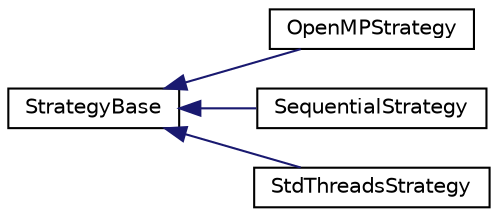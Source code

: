 digraph "Graphical Class Hierarchy"
{
  edge [fontname="Helvetica",fontsize="10",labelfontname="Helvetica",labelfontsize="10"];
  node [fontname="Helvetica",fontsize="10",shape=record];
  rankdir="LR";
  Node1 [label="StrategyBase",height=0.2,width=0.4,color="black", fillcolor="white", style="filled",URL="$d5/dc3/classStrategyBase.html",tooltip="Basisklasse für alle Strategien. "];
  Node1 -> Node2 [dir="back",color="midnightblue",fontsize="10",style="solid",fontname="Helvetica"];
  Node2 [label="OpenMPStrategy",height=0.2,width=0.4,color="black", fillcolor="white", style="filled",URL="$d0/d6a/classOpenMPStrategy.html",tooltip="mit OpenMP parallelisierte Strategie "];
  Node1 -> Node3 [dir="back",color="midnightblue",fontsize="10",style="solid",fontname="Helvetica"];
  Node3 [label="SequentialStrategy",height=0.2,width=0.4,color="black", fillcolor="white", style="filled",URL="$de/d44/classSequentialStrategy.html",tooltip="Strategie ohne Parallelisierung. "];
  Node1 -> Node4 [dir="back",color="midnightblue",fontsize="10",style="solid",fontname="Helvetica"];
  Node4 [label="StdThreadsStrategy",height=0.2,width=0.4,color="black", fillcolor="white", style="filled",URL="$d0/d02/classStdThreadsStrategy.html",tooltip="mit std::threads parallelisierte Strategie "];
}
